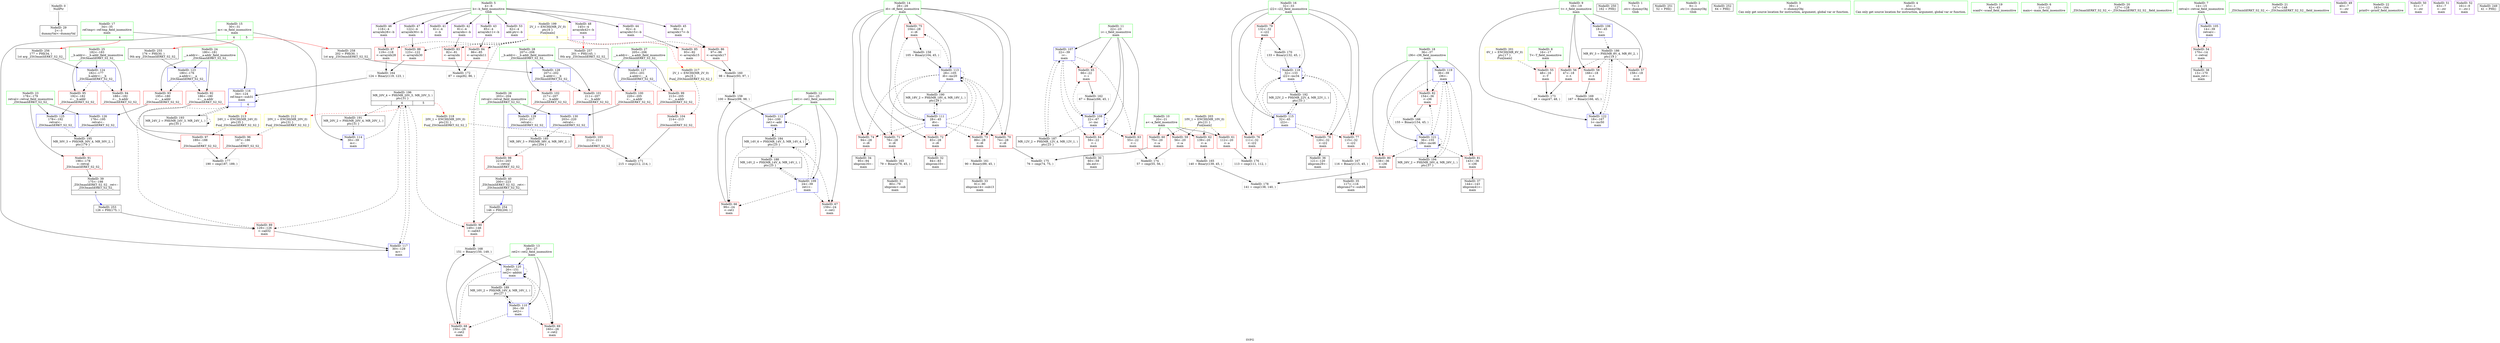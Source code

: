 digraph "SVFG" {
	label="SVFG";

	Node0x55d4efea3810 [shape=record,color=grey,label="{NodeID: 0\nNullPtr}"];
	Node0x55d4efea3810 -> Node0x55d4efec2240[style=solid];
	Node0x55d4efec32b0 [shape=record,color=red,label="{NodeID: 97\n189\<--188\n\<--\n_ZSt3maxIiERKT_S2_S2_\n}"];
	Node0x55d4efec32b0 -> Node0x55d4efeccb70[style=solid];
	Node0x55d4efec1550 [shape=record,color=green,label="{NodeID: 14\n28\<--29\ni6\<--i6_field_insensitive\nmain\n}"];
	Node0x55d4efec1550 -> Node0x55d4efec53e0[style=solid];
	Node0x55d4efec1550 -> Node0x55d4efec54b0[style=solid];
	Node0x55d4efec1550 -> Node0x55d4efec5580[style=solid];
	Node0x55d4efec1550 -> Node0x55d4efec5650[style=solid];
	Node0x55d4efec1550 -> Node0x55d4efec5720[style=solid];
	Node0x55d4efec1550 -> Node0x55d4efec57f0[style=solid];
	Node0x55d4efec1550 -> Node0x55d4efec3e10[style=solid];
	Node0x55d4efec1550 -> Node0x55d4efec3fb0[style=solid];
	Node0x55d4efec7710 [shape=record,color=black,label="{NodeID: 194\nMR_26V_2 = PHI(MR_26V_4, MR_26V_1, )\npts\{37 \}\n}"];
	Node0x55d4efec7710 -> Node0x55d4efec8bd0[style=dashed];
	Node0x55d4efec3e10 [shape=record,color=blue,label="{NodeID: 111\n28\<--45\ni6\<--\nmain\n}"];
	Node0x55d4efec3e10 -> Node0x55d4efec53e0[style=dashed];
	Node0x55d4efec3e10 -> Node0x55d4efec54b0[style=dashed];
	Node0x55d4efec3e10 -> Node0x55d4efec5580[style=dashed];
	Node0x55d4efec3e10 -> Node0x55d4efec5650[style=dashed];
	Node0x55d4efec3e10 -> Node0x55d4efec5720[style=dashed];
	Node0x55d4efec3e10 -> Node0x55d4efec57f0[style=dashed];
	Node0x55d4efec3e10 -> Node0x55d4efec3fb0[style=dashed];
	Node0x55d4efec3e10 -> Node0x55d4efed6c70[style=dashed];
	Node0x55d4efec2170 [shape=record,color=green,label="{NodeID: 28\n207\<--208\n__b.addr\<--__b.addr_field_insensitive\n_ZSt3minIiERKT_S2_S2_\n}"];
	Node0x55d4efec2170 -> Node0x55d4efec35f0[style=solid];
	Node0x55d4efec2170 -> Node0x55d4efec36c0[style=solid];
	Node0x55d4efec2170 -> Node0x55d4efec9320[style=solid];
	Node0x55d4efec90b0 [shape=record,color=blue,label="{NodeID: 125\n178\<--192\nretval\<--\n_ZSt3maxIiERKT_S2_S2_\n}"];
	Node0x55d4efec90b0 -> Node0x55d4efec7800[style=dashed];
	Node0x55d4efec2d00 [shape=record,color=purple,label="{NodeID: 42\n81\<--4\narrayidx\<--b\nmain\n}"];
	Node0x55d4efec2d00 -> Node0x55d4efec5e70[style=solid];
	Node0x55d4efec4880 [shape=record,color=red,label="{NodeID: 56\n47\<--18\n\<--t\nmain\n}"];
	Node0x55d4efec4880 -> Node0x55d4efecc570[style=solid];
	Node0x55d4efec53e0 [shape=record,color=red,label="{NodeID: 70\n74\<--28\n\<--i6\nmain\n}"];
	Node0x55d4efec53e0 -> Node0x55d4efecc870[style=solid];
	Node0x55d4efeeaa80 [shape=record,color=black,label="{NodeID: 250\n162 = PHI()\n}"];
	Node0x55d4efecbc70 [shape=record,color=grey,label="{NodeID: 167\n116 = Binary(115, 45, )\n}"];
	Node0x55d4efecbc70 -> Node0x55d4efec2750[style=solid];
	Node0x55d4efec5f40 [shape=record,color=red,label="{NodeID: 84\n86\<--85\n\<--arrayidx11\nmain\n}"];
	Node0x55d4efec5f40 -> Node0x55d4efecc3f0[style=solid];
	Node0x55d4efeb2370 [shape=record,color=green,label="{NodeID: 1\n7\<--1\n.str\<--dummyObj\nGlob }"];
	Node0x55d4efec3380 [shape=record,color=red,label="{NodeID: 98\n223\<--203\n\<--retval\n_ZSt3minIiERKT_S2_S2_\n}"];
	Node0x55d4efec3380 -> Node0x55d4efec2b60[style=solid];
	Node0x55d4efec1620 [shape=record,color=green,label="{NodeID: 15\n30\<--31\nm\<--m_field_insensitive\nmain\n|{|<s2>4|<s3>5}}"];
	Node0x55d4efec1620 -> Node0x55d4efec4080[style=solid];
	Node0x55d4efec1620 -> Node0x55d4efec8a30[style=solid];
	Node0x55d4efec1620:s2 -> Node0x55d4efeeb070[style=solid,color=red];
	Node0x55d4efec1620:s3 -> Node0x55d4efeeb430[style=solid,color=red];
	Node0x55d4efec7800 [shape=record,color=black,label="{NodeID: 195\nMR_30V_3 = PHI(MR_30V_4, MR_30V_2, )\npts\{179 \}\n}"];
	Node0x55d4efec7800 -> Node0x55d4efec64f0[style=dashed];
	Node0x55d4efec3ee0 [shape=record,color=blue,label="{NodeID: 112\n24\<--100\nret1\<--add\nmain\n}"];
	Node0x55d4efec3ee0 -> Node0x55d4efed4e70[style=dashed];
	Node0x55d4efec2240 [shape=record,color=black,label="{NodeID: 29\n2\<--3\ndummyVal\<--dummyVal\n}"];
	Node0x55d4efec9180 [shape=record,color=blue,label="{NodeID: 126\n178\<--195\nretval\<--\n_ZSt3maxIiERKT_S2_S2_\n}"];
	Node0x55d4efec9180 -> Node0x55d4efec7800[style=dashed];
	Node0x55d4efec2dd0 [shape=record,color=purple,label="{NodeID: 43\n85\<--4\narrayidx11\<--b\nmain\n}"];
	Node0x55d4efec2dd0 -> Node0x55d4efec5f40[style=solid];
	Node0x55d4efec4950 [shape=record,color=red,label="{NodeID: 57\n158\<--18\n\<--t\nmain\n}"];
	Node0x55d4efec54b0 [shape=record,color=red,label="{NodeID: 71\n78\<--28\n\<--i6\nmain\n}"];
	Node0x55d4efec54b0 -> Node0x55d4efecb670[style=solid];
	Node0x55d4efeeab80 [shape=record,color=black,label="{NodeID: 251\n52 = PHI()\n}"];
	Node0x55d4efecbdf0 [shape=record,color=grey,label="{NodeID: 168\n151 = Binary(150, 149, )\n}"];
	Node0x55d4efecbdf0 -> Node0x55d4efec8ca0[style=solid];
	Node0x55d4efec6010 [shape=record,color=red,label="{NodeID: 85\n93\<--92\n\<--arrayidx15\nmain\n}"];
	Node0x55d4efec6010 -> Node0x55d4efecb1f0[style=solid];
	Node0x55d4efeb2400 [shape=record,color=green,label="{NodeID: 2\n9\<--1\n.str.1\<--dummyObj\nGlob }"];
	Node0x55d4efec3450 [shape=record,color=red,label="{NodeID: 99\n213\<--205\n\<--__a.addr\n_ZSt3minIiERKT_S2_S2_\n}"];
	Node0x55d4efec3450 -> Node0x55d4efec3860[style=solid];
	Node0x55d4efec16f0 [shape=record,color=green,label="{NodeID: 16\n32\<--33\ni22\<--i22_field_insensitive\nmain\n}"];
	Node0x55d4efec16f0 -> Node0x55d4efec58c0[style=solid];
	Node0x55d4efec16f0 -> Node0x55d4efec5990[style=solid];
	Node0x55d4efec16f0 -> Node0x55d4efec5a60[style=solid];
	Node0x55d4efec16f0 -> Node0x55d4efec5b30[style=solid];
	Node0x55d4efec16f0 -> Node0x55d4efec4150[style=solid];
	Node0x55d4efec16f0 -> Node0x55d4efec8b00[style=solid];
	Node0x55d4efed9a90 [shape=record,color=black,label="{NodeID: 196\nMR_20V_4 = PHI(MR_20V_5, MR_20V_3, )\npts\{31 \}\n|{|<s4>4|<s5>5}}"];
	Node0x55d4efed9a90 -> Node0x55d4efec6350[style=dashed];
	Node0x55d4efed9a90 -> Node0x55d4efec6420[style=dashed];
	Node0x55d4efed9a90 -> Node0x55d4efec8a30[style=dashed];
	Node0x55d4efed9a90 -> Node0x55d4efed7170[style=dashed];
	Node0x55d4efed9a90:s4 -> Node0x55d4efedc740[style=dashed,color=red];
	Node0x55d4efed9a90:s5 -> Node0x55d4efedcce0[style=dashed,color=red];
	Node0x55d4efec3fb0 [shape=record,color=blue,label="{NodeID: 113\n28\<--105\ni6\<--inc20\nmain\n}"];
	Node0x55d4efec3fb0 -> Node0x55d4efec53e0[style=dashed];
	Node0x55d4efec3fb0 -> Node0x55d4efec54b0[style=dashed];
	Node0x55d4efec3fb0 -> Node0x55d4efec5580[style=dashed];
	Node0x55d4efec3fb0 -> Node0x55d4efec5650[style=dashed];
	Node0x55d4efec3fb0 -> Node0x55d4efec5720[style=dashed];
	Node0x55d4efec3fb0 -> Node0x55d4efec57f0[style=dashed];
	Node0x55d4efec3fb0 -> Node0x55d4efec3fb0[style=dashed];
	Node0x55d4efec3fb0 -> Node0x55d4efed6c70[style=dashed];
	Node0x55d4efec2340 [shape=record,color=black,label="{NodeID: 30\n60\<--59\nidx.ext\<--\nmain\n}"];
	Node0x55d4efec9250 [shape=record,color=blue,label="{NodeID: 127\n205\<--201\n__a.addr\<--__a\n_ZSt3minIiERKT_S2_S2_\n}"];
	Node0x55d4efec9250 -> Node0x55d4efec3450[style=dashed];
	Node0x55d4efec9250 -> Node0x55d4efec3520[style=dashed];
	Node0x55d4efec2ea0 [shape=record,color=purple,label="{NodeID: 44\n92\<--4\narrayidx15\<--b\nmain\n}"];
	Node0x55d4efec2ea0 -> Node0x55d4efec6010[style=solid];
	Node0x55d4efec4a20 [shape=record,color=red,label="{NodeID: 58\n166\<--18\n\<--t\nmain\n}"];
	Node0x55d4efec4a20 -> Node0x55d4efecbf70[style=solid];
	Node0x55d4efec5580 [shape=record,color=red,label="{NodeID: 72\n83\<--28\n\<--i6\nmain\n}"];
	Node0x55d4efec5580 -> Node0x55d4efec24e0[style=solid];
	Node0x55d4efeeac80 [shape=record,color=black,label="{NodeID: 252\n64 = PHI()\n}"];
	Node0x55d4efecbf70 [shape=record,color=grey,label="{NodeID: 169\n167 = Binary(166, 45, )\n}"];
	Node0x55d4efecbf70 -> Node0x55d4efec8e40[style=solid];
	Node0x55d4efec60e0 [shape=record,color=red,label="{NodeID: 86\n97\<--96\n\<--arrayidx17\nmain\n}"];
	Node0x55d4efec60e0 -> Node0x55d4efecb1f0[style=solid];
	Node0x55d4efec0ea0 [shape=record,color=green,label="{NodeID: 3\n39\<--1\n\<--dummyObj\nCan only get source location for instruction, argument, global var or function.}"];
	Node0x55d4efec3520 [shape=record,color=red,label="{NodeID: 100\n220\<--205\n\<--__a.addr\n_ZSt3minIiERKT_S2_S2_\n}"];
	Node0x55d4efec3520 -> Node0x55d4efec94c0[style=solid];
	Node0x55d4efec17c0 [shape=record,color=green,label="{NodeID: 17\n34\<--35\nref.tmp\<--ref.tmp_field_insensitive\nmain\n|{|<s1>4}}"];
	Node0x55d4efec17c0 -> Node0x55d4efec8960[style=solid];
	Node0x55d4efec17c0:s1 -> Node0x55d4efeeb1b0[style=solid,color=red];
	Node0x55d4efec4080 [shape=record,color=blue,label="{NodeID: 114\n30\<--39\nm\<--\nmain\n}"];
	Node0x55d4efec4080 -> Node0x55d4efed9a90[style=dashed];
	Node0x55d4efec2410 [shape=record,color=black,label="{NodeID: 31\n80\<--79\nidxprom\<--sub\nmain\n}"];
	Node0x55d4efec9320 [shape=record,color=blue,label="{NodeID: 128\n207\<--202\n__b.addr\<--__b\n_ZSt3minIiERKT_S2_S2_\n}"];
	Node0x55d4efec9320 -> Node0x55d4efec35f0[style=dashed];
	Node0x55d4efec9320 -> Node0x55d4efec36c0[style=dashed];
	Node0x55d4efec2f70 [shape=record,color=purple,label="{NodeID: 45\n96\<--4\narrayidx17\<--b\nmain\n}"];
	Node0x55d4efec2f70 -> Node0x55d4efec60e0[style=solid];
	Node0x55d4efec4af0 [shape=record,color=red,label="{NodeID: 59\n56\<--20\n\<--a\nmain\n}"];
	Node0x55d4efec4af0 -> Node0x55d4efecc6f0[style=solid];
	Node0x55d4efec5650 [shape=record,color=red,label="{NodeID: 73\n89\<--28\n\<--i6\nmain\n}"];
	Node0x55d4efec5650 -> Node0x55d4efecb370[style=solid];
	Node0x55d4efeead80 [shape=record,color=black,label="{NodeID: 253\n126 = PHI(175, )\n}"];
	Node0x55d4efeead80 -> Node0x55d4efec6350[style=solid];
	Node0x55d4efecc0f0 [shape=record,color=grey,label="{NodeID: 170\n133 = Binary(132, 45, )\n}"];
	Node0x55d4efecc0f0 -> Node0x55d4efec8b00[style=solid];
	Node0x55d4efec61b0 [shape=record,color=red,label="{NodeID: 87\n119\<--118\n\<--arrayidx28\nmain\n}"];
	Node0x55d4efec61b0 -> Node0x55d4efecb7f0[style=solid];
	Node0x55d4efec0f30 [shape=record,color=green,label="{NodeID: 4\n45\<--1\n\<--dummyObj\nCan only get source location for instruction, argument, global var or function.}"];
	Node0x55d4efed4e70 [shape=record,color=black,label="{NodeID: 184\nMR_14V_6 = PHI(MR_14V_5, MR_14V_4, )\npts\{25 \}\n}"];
	Node0x55d4efed4e70 -> Node0x55d4efec50a0[style=dashed];
	Node0x55d4efed4e70 -> Node0x55d4efec5170[style=dashed];
	Node0x55d4efed4e70 -> Node0x55d4efec3ee0[style=dashed];
	Node0x55d4efed4e70 -> Node0x55d4efed4e70[style=dashed];
	Node0x55d4efed4e70 -> Node0x55d4efed6270[style=dashed];
	Node0x55d4efec35f0 [shape=record,color=red,label="{NodeID: 101\n211\<--207\n\<--__b.addr\n_ZSt3minIiERKT_S2_S2_\n}"];
	Node0x55d4efec35f0 -> Node0x55d4efec3790[style=solid];
	Node0x55d4efec1890 [shape=record,color=green,label="{NodeID: 18\n36\<--37\ni36\<--i36_field_insensitive\nmain\n}"];
	Node0x55d4efec1890 -> Node0x55d4efec5c00[style=solid];
	Node0x55d4efec1890 -> Node0x55d4efec5cd0[style=solid];
	Node0x55d4efec1890 -> Node0x55d4efec5da0[style=solid];
	Node0x55d4efec1890 -> Node0x55d4efec8bd0[style=solid];
	Node0x55d4efec1890 -> Node0x55d4efec8d70[style=solid];
	Node0x55d4efec4150 [shape=record,color=blue,label="{NodeID: 115\n32\<--45\ni22\<--\nmain\n}"];
	Node0x55d4efec4150 -> Node0x55d4efec58c0[style=dashed];
	Node0x55d4efec4150 -> Node0x55d4efec5990[style=dashed];
	Node0x55d4efec4150 -> Node0x55d4efec5a60[style=dashed];
	Node0x55d4efec4150 -> Node0x55d4efec5b30[style=dashed];
	Node0x55d4efec4150 -> Node0x55d4efec8b00[style=dashed];
	Node0x55d4efec4150 -> Node0x55d4efec6d10[style=dashed];
	Node0x55d4efec24e0 [shape=record,color=black,label="{NodeID: 32\n84\<--83\nidxprom10\<--\nmain\n}"];
	Node0x55d4efedc740 [shape=record,color=yellow,style=double,label="{NodeID: 212\n20V_1 = ENCHI(MR_20V_0)\npts\{31 \}\nFun[_ZSt3maxIiERKT_S2_S2_]}"];
	Node0x55d4efedc740 -> Node0x55d4efec31e0[style=dashed];
	Node0x55d4efec93f0 [shape=record,color=blue,label="{NodeID: 129\n203\<--217\nretval\<--\n_ZSt3minIiERKT_S2_S2_\n}"];
	Node0x55d4efec93f0 -> Node0x55d4efed5370[style=dashed];
	Node0x55d4efec3040 [shape=record,color=purple,label="{NodeID: 46\n118\<--4\narrayidx28\<--b\nmain\n}"];
	Node0x55d4efec3040 -> Node0x55d4efec61b0[style=solid];
	Node0x55d4efec4bc0 [shape=record,color=red,label="{NodeID: 60\n75\<--20\n\<--a\nmain\n}"];
	Node0x55d4efec4bc0 -> Node0x55d4efecc870[style=solid];
	Node0x55d4efec5720 [shape=record,color=red,label="{NodeID: 74\n94\<--28\n\<--i6\nmain\n}"];
	Node0x55d4efec5720 -> Node0x55d4efec2680[style=solid];
	Node0x55d4efeeaf70 [shape=record,color=black,label="{NodeID: 254\n146 = PHI(200, )\n}"];
	Node0x55d4efeeaf70 -> Node0x55d4efec6420[style=solid];
	Node0x55d4efecc270 [shape=record,color=grey,label="{NodeID: 171\n215 = cmp(212, 214, )\n}"];
	Node0x55d4efec6280 [shape=record,color=red,label="{NodeID: 88\n123\<--122\n\<--arrayidx30\nmain\n}"];
	Node0x55d4efec6280 -> Node0x55d4efecb7f0[style=solid];
	Node0x55d4efec0fc0 [shape=record,color=green,label="{NodeID: 5\n4\<--6\nb\<--b_field_insensitive\nGlob }"];
	Node0x55d4efec0fc0 -> Node0x55d4efec2c30[style=solid];
	Node0x55d4efec0fc0 -> Node0x55d4efec2d00[style=solid];
	Node0x55d4efec0fc0 -> Node0x55d4efec2dd0[style=solid];
	Node0x55d4efec0fc0 -> Node0x55d4efec2ea0[style=solid];
	Node0x55d4efec0fc0 -> Node0x55d4efec2f70[style=solid];
	Node0x55d4efec0fc0 -> Node0x55d4efec3040[style=solid];
	Node0x55d4efec0fc0 -> Node0x55d4efec3110[style=solid];
	Node0x55d4efec0fc0 -> Node0x55d4efec4200[style=solid];
	Node0x55d4efec0fc0 -> Node0x55d4efec4610[style=solid];
	Node0x55d4efed5370 [shape=record,color=black,label="{NodeID: 185\nMR_38V_3 = PHI(MR_38V_4, MR_38V_2, )\npts\{204 \}\n}"];
	Node0x55d4efed5370 -> Node0x55d4efec3380[style=dashed];
	Node0x55d4efec36c0 [shape=record,color=red,label="{NodeID: 102\n217\<--207\n\<--__b.addr\n_ZSt3minIiERKT_S2_S2_\n}"];
	Node0x55d4efec36c0 -> Node0x55d4efec93f0[style=solid];
	Node0x55d4efec1960 [shape=record,color=green,label="{NodeID: 19\n42\<--43\nscanf\<--scanf_field_insensitive\n}"];
	Node0x55d4efeda990 [shape=record,color=yellow,style=double,label="{NodeID: 199\n2V_1 = ENCHI(MR_2V_0)\npts\{6 \}\nFun[main]|{|<s7>5}}"];
	Node0x55d4efeda990 -> Node0x55d4efec5e70[style=dashed];
	Node0x55d4efeda990 -> Node0x55d4efec5f40[style=dashed];
	Node0x55d4efeda990 -> Node0x55d4efec6010[style=dashed];
	Node0x55d4efeda990 -> Node0x55d4efec60e0[style=dashed];
	Node0x55d4efeda990 -> Node0x55d4efec61b0[style=dashed];
	Node0x55d4efeda990 -> Node0x55d4efec6280[style=dashed];
	Node0x55d4efeda990 -> Node0x55d4efec6420[style=dashed];
	Node0x55d4efeda990:s7 -> Node0x55d4efedcbd0[style=dashed,color=red];
	Node0x55d4efec8960 [shape=record,color=blue,label="{NodeID: 116\n34\<--124\nref.tmp\<--sub31\nmain\n|{|<s3>4}}"];
	Node0x55d4efec8960 -> Node0x55d4efec6350[style=dashed];
	Node0x55d4efec8960 -> Node0x55d4efec8960[style=dashed];
	Node0x55d4efec8960 -> Node0x55d4efec7210[style=dashed];
	Node0x55d4efec8960:s3 -> Node0x55d4efedc850[style=dashed,color=red];
	Node0x55d4efec25b0 [shape=record,color=black,label="{NodeID: 33\n91\<--90\nidxprom14\<--sub13\nmain\n}"];
	Node0x55d4efedc850 [shape=record,color=yellow,style=double,label="{NodeID: 213\n24V_1 = ENCHI(MR_24V_0)\npts\{35 \}\nFun[_ZSt3maxIiERKT_S2_S2_]}"];
	Node0x55d4efedc850 -> Node0x55d4efec32b0[style=dashed];
	Node0x55d4efec94c0 [shape=record,color=blue,label="{NodeID: 130\n203\<--220\nretval\<--\n_ZSt3minIiERKT_S2_S2_\n}"];
	Node0x55d4efec94c0 -> Node0x55d4efed5370[style=dashed];
	Node0x55d4efec3110 [shape=record,color=purple,label="{NodeID: 47\n122\<--4\narrayidx30\<--b\nmain\n}"];
	Node0x55d4efec3110 -> Node0x55d4efec6280[style=solid];
	Node0x55d4efec4c90 [shape=record,color=red,label="{NodeID: 61\n112\<--20\n\<--a\nmain\n}"];
	Node0x55d4efec4c90 -> Node0x55d4efecc9f0[style=solid];
	Node0x55d4efecaef0 [shape=record,color=grey,label="{NodeID: 158\n105 = Binary(104, 45, )\n}"];
	Node0x55d4efecaef0 -> Node0x55d4efec3fb0[style=solid];
	Node0x55d4efec57f0 [shape=record,color=red,label="{NodeID: 75\n104\<--28\n\<--i6\nmain\n}"];
	Node0x55d4efec57f0 -> Node0x55d4efecaef0[style=solid];
	Node0x55d4efeeb070 [shape=record,color=black,label="{NodeID: 255\n176 = PHI(30, )\n0th arg _ZSt3maxIiERKT_S2_S2_ }"];
	Node0x55d4efeeb070 -> Node0x55d4efec8f10[style=solid];
	Node0x55d4efecc3f0 [shape=record,color=grey,label="{NodeID: 172\n87 = cmp(82, 86, )\n}"];
	Node0x55d4efec6350 [shape=record,color=red,label="{NodeID: 89\n129\<--126\n\<--call32\nmain\n}"];
	Node0x55d4efec6350 -> Node0x55d4efec8a30[style=solid];
	Node0x55d4efec1050 [shape=record,color=green,label="{NodeID: 6\n11\<--12\nmain\<--main_field_insensitive\n}"];
	Node0x55d4efed5870 [shape=record,color=black,label="{NodeID: 186\nMR_8V_3 = PHI(MR_8V_4, MR_8V_2, )\npts\{19 \}\n}"];
	Node0x55d4efed5870 -> Node0x55d4efec4880[style=dashed];
	Node0x55d4efed5870 -> Node0x55d4efec4950[style=dashed];
	Node0x55d4efed5870 -> Node0x55d4efec4a20[style=dashed];
	Node0x55d4efed5870 -> Node0x55d4efec8e40[style=dashed];
	Node0x55d4efec3790 [shape=record,color=red,label="{NodeID: 103\n212\<--211\n\<--\n_ZSt3minIiERKT_S2_S2_\n}"];
	Node0x55d4efec3790 -> Node0x55d4efecc270[style=solid];
	Node0x55d4efec1a60 [shape=record,color=green,label="{NodeID: 20\n127\<--128\n_ZSt3maxIiERKT_S2_S2_\<--_ZSt3maxIiERKT_S2_S2__field_insensitive\n}"];
	Node0x55d4efec8a30 [shape=record,color=blue,label="{NodeID: 117\n30\<--129\nm\<--\nmain\n}"];
	Node0x55d4efec8a30 -> Node0x55d4efed9a90[style=dashed];
	Node0x55d4efec2680 [shape=record,color=black,label="{NodeID: 34\n95\<--94\nidxprom16\<--\nmain\n}"];
	Node0x55d4efec4200 [shape=record,color=purple,label="{NodeID: 48\n145\<--4\narrayidx42\<--b\nmain\n|{<s0>5}}"];
	Node0x55d4efec4200:s0 -> Node0x55d4efeeb2f0[style=solid,color=red];
	Node0x55d4efec4d60 [shape=record,color=red,label="{NodeID: 62\n139\<--20\n\<--a\nmain\n}"];
	Node0x55d4efec4d60 -> Node0x55d4efecb970[style=solid];
	Node0x55d4efecb070 [shape=record,color=grey,label="{NodeID: 159\n100 = Binary(99, 98, )\n}"];
	Node0x55d4efecb070 -> Node0x55d4efec3ee0[style=solid];
	Node0x55d4efec58c0 [shape=record,color=red,label="{NodeID: 76\n111\<--32\n\<--i22\nmain\n}"];
	Node0x55d4efec58c0 -> Node0x55d4efecc9f0[style=solid];
	Node0x55d4efeeb1b0 [shape=record,color=black,label="{NodeID: 256\n177 = PHI(34, )\n1st arg _ZSt3maxIiERKT_S2_S2_ }"];
	Node0x55d4efeeb1b0 -> Node0x55d4efec8fe0[style=solid];
	Node0x55d4efecc570 [shape=record,color=grey,label="{NodeID: 173\n49 = cmp(47, 48, )\n}"];
	Node0x55d4efec6420 [shape=record,color=red,label="{NodeID: 90\n149\<--146\n\<--call43\nmain\n}"];
	Node0x55d4efec6420 -> Node0x55d4efecbdf0[style=solid];
	Node0x55d4efec10e0 [shape=record,color=green,label="{NodeID: 7\n14\<--15\nretval\<--retval_field_insensitive\nmain\n}"];
	Node0x55d4efec10e0 -> Node0x55d4efec46e0[style=solid];
	Node0x55d4efec10e0 -> Node0x55d4efec3930[style=solid];
	Node0x55d4efed5d70 [shape=record,color=black,label="{NodeID: 187\nMR_12V_2 = PHI(MR_12V_4, MR_12V_1, )\npts\{23 \}\n}"];
	Node0x55d4efed5d70 -> Node0x55d4efec3ad0[style=dashed];
	Node0x55d4efec3860 [shape=record,color=red,label="{NodeID: 104\n214\<--213\n\<--\n_ZSt3minIiERKT_S2_S2_\n}"];
	Node0x55d4efec3860 -> Node0x55d4efecc270[style=solid];
	Node0x55d4efec1b60 [shape=record,color=green,label="{NodeID: 21\n147\<--148\n_ZSt3minIiERKT_S2_S2_\<--_ZSt3minIiERKT_S2_S2__field_insensitive\n}"];
	Node0x55d4efedbda0 [shape=record,color=yellow,style=double,label="{NodeID: 201\n6V_1 = ENCHI(MR_6V_0)\npts\{17 \}\nFun[main]}"];
	Node0x55d4efedbda0 -> Node0x55d4efec47b0[style=dashed];
	Node0x55d4efec8b00 [shape=record,color=blue,label="{NodeID: 118\n32\<--133\ni22\<--inc34\nmain\n}"];
	Node0x55d4efec8b00 -> Node0x55d4efec58c0[style=dashed];
	Node0x55d4efec8b00 -> Node0x55d4efec5990[style=dashed];
	Node0x55d4efec8b00 -> Node0x55d4efec5a60[style=dashed];
	Node0x55d4efec8b00 -> Node0x55d4efec5b30[style=dashed];
	Node0x55d4efec8b00 -> Node0x55d4efec8b00[style=dashed];
	Node0x55d4efec8b00 -> Node0x55d4efec6d10[style=dashed];
	Node0x55d4efec2750 [shape=record,color=black,label="{NodeID: 35\n117\<--116\nidxprom27\<--sub26\nmain\n}"];
	Node0x55d4efec42d0 [shape=record,color=purple,label="{NodeID: 49\n40\<--7\n\<--.str\nmain\n}"];
	Node0x55d4efec4e30 [shape=record,color=red,label="{NodeID: 63\n55\<--22\n\<--i\nmain\n}"];
	Node0x55d4efec4e30 -> Node0x55d4efecc6f0[style=solid];
	Node0x55d4efecb1f0 [shape=record,color=grey,label="{NodeID: 160\n98 = Binary(93, 97, )\n}"];
	Node0x55d4efecb1f0 -> Node0x55d4efecb070[style=solid];
	Node0x55d4efec5990 [shape=record,color=red,label="{NodeID: 77\n115\<--32\n\<--i22\nmain\n}"];
	Node0x55d4efec5990 -> Node0x55d4efecbc70[style=solid];
	Node0x55d4efeeb2f0 [shape=record,color=black,label="{NodeID: 257\n201 = PHI(145, )\n0th arg _ZSt3minIiERKT_S2_S2_ }"];
	Node0x55d4efeeb2f0 -> Node0x55d4efec9250[style=solid];
	Node0x55d4efecc6f0 [shape=record,color=grey,label="{NodeID: 174\n57 = cmp(55, 56, )\n}"];
	Node0x55d4efec64f0 [shape=record,color=red,label="{NodeID: 91\n198\<--178\n\<--retval\n_ZSt3maxIiERKT_S2_S2_\n}"];
	Node0x55d4efec64f0 -> Node0x55d4efec2a90[style=solid];
	Node0x55d4efec1170 [shape=record,color=green,label="{NodeID: 8\n16\<--17\nT\<--T_field_insensitive\nmain\n}"];
	Node0x55d4efec1170 -> Node0x55d4efec47b0[style=solid];
	Node0x55d4efed6270 [shape=record,color=black,label="{NodeID: 188\nMR_14V_2 = PHI(MR_14V_4, MR_14V_1, )\npts\{25 \}\n}"];
	Node0x55d4efed6270 -> Node0x55d4efec3c70[style=dashed];
	Node0x55d4efec3930 [shape=record,color=blue,label="{NodeID: 105\n14\<--39\nretval\<--\nmain\n}"];
	Node0x55d4efec3930 -> Node0x55d4efec46e0[style=dashed];
	Node0x55d4efec1c60 [shape=record,color=green,label="{NodeID: 22\n163\<--164\nprintf\<--printf_field_insensitive\n}"];
	Node0x55d4efec8bd0 [shape=record,color=blue,label="{NodeID: 119\n36\<--39\ni36\<--\nmain\n}"];
	Node0x55d4efec8bd0 -> Node0x55d4efec5c00[style=dashed];
	Node0x55d4efec8bd0 -> Node0x55d4efec5cd0[style=dashed];
	Node0x55d4efec8bd0 -> Node0x55d4efec5da0[style=dashed];
	Node0x55d4efec8bd0 -> Node0x55d4efec8d70[style=dashed];
	Node0x55d4efec8bd0 -> Node0x55d4efec7710[style=dashed];
	Node0x55d4efec2820 [shape=record,color=black,label="{NodeID: 36\n121\<--120\nidxprom29\<--\nmain\n}"];
	Node0x55d4efec43a0 [shape=record,color=purple,label="{NodeID: 50\n51\<--7\n\<--.str\nmain\n}"];
	Node0x55d4efec4f00 [shape=record,color=red,label="{NodeID: 64\n59\<--22\n\<--i\nmain\n}"];
	Node0x55d4efec4f00 -> Node0x55d4efec2340[style=solid];
	Node0x55d4efecb370 [shape=record,color=grey,label="{NodeID: 161\n90 = Binary(89, 45, )\n}"];
	Node0x55d4efecb370 -> Node0x55d4efec25b0[style=solid];
	Node0x55d4efec5a60 [shape=record,color=red,label="{NodeID: 78\n120\<--32\n\<--i22\nmain\n}"];
	Node0x55d4efec5a60 -> Node0x55d4efec2820[style=solid];
	Node0x55d4efeeb430 [shape=record,color=black,label="{NodeID: 258\n202 = PHI(30, )\n1st arg _ZSt3minIiERKT_S2_S2_ }"];
	Node0x55d4efeeb430 -> Node0x55d4efec9320[style=solid];
	Node0x55d4efecc870 [shape=record,color=grey,label="{NodeID: 175\n76 = cmp(74, 75, )\n}"];
	Node0x55d4efec65c0 [shape=record,color=red,label="{NodeID: 92\n186\<--180\n\<--__a.addr\n_ZSt3maxIiERKT_S2_S2_\n}"];
	Node0x55d4efec65c0 -> Node0x55d4efec31e0[style=solid];
	Node0x55d4efec1200 [shape=record,color=green,label="{NodeID: 9\n18\<--19\nt\<--t_field_insensitive\nmain\n}"];
	Node0x55d4efec1200 -> Node0x55d4efec4880[style=solid];
	Node0x55d4efec1200 -> Node0x55d4efec4950[style=solid];
	Node0x55d4efec1200 -> Node0x55d4efec4a20[style=solid];
	Node0x55d4efec1200 -> Node0x55d4efec3a00[style=solid];
	Node0x55d4efec1200 -> Node0x55d4efec8e40[style=solid];
	Node0x55d4efed6770 [shape=record,color=black,label="{NodeID: 189\nMR_16V_2 = PHI(MR_16V_4, MR_16V_1, )\npts\{27 \}\n}"];
	Node0x55d4efed6770 -> Node0x55d4efec3d40[style=dashed];
	Node0x55d4efec3a00 [shape=record,color=blue,label="{NodeID: 106\n18\<--45\nt\<--\nmain\n}"];
	Node0x55d4efec3a00 -> Node0x55d4efed5870[style=dashed];
	Node0x55d4efec1d60 [shape=record,color=green,label="{NodeID: 23\n178\<--179\nretval\<--retval_field_insensitive\n_ZSt3maxIiERKT_S2_S2_\n}"];
	Node0x55d4efec1d60 -> Node0x55d4efec64f0[style=solid];
	Node0x55d4efec1d60 -> Node0x55d4efec90b0[style=solid];
	Node0x55d4efec1d60 -> Node0x55d4efec9180[style=solid];
	Node0x55d4efedbf60 [shape=record,color=yellow,style=double,label="{NodeID: 203\n10V_1 = ENCHI(MR_10V_0)\npts\{21 \}\nFun[main]}"];
	Node0x55d4efedbf60 -> Node0x55d4efec4af0[style=dashed];
	Node0x55d4efedbf60 -> Node0x55d4efec4bc0[style=dashed];
	Node0x55d4efedbf60 -> Node0x55d4efec4c90[style=dashed];
	Node0x55d4efedbf60 -> Node0x55d4efec4d60[style=dashed];
	Node0x55d4efec8ca0 [shape=record,color=blue,label="{NodeID: 120\n26\<--151\nret2\<--add44\nmain\n}"];
	Node0x55d4efec8ca0 -> Node0x55d4efec5240[style=dashed];
	Node0x55d4efec8ca0 -> Node0x55d4efec5310[style=dashed];
	Node0x55d4efec8ca0 -> Node0x55d4efec8ca0[style=dashed];
	Node0x55d4efec8ca0 -> Node0x55d4efed6770[style=dashed];
	Node0x55d4efec28f0 [shape=record,color=black,label="{NodeID: 37\n144\<--143\nidxprom41\<--\nmain\n}"];
	Node0x55d4efedcbd0 [shape=record,color=yellow,style=double,label="{NodeID: 217\n2V_1 = ENCHI(MR_2V_0)\npts\{6 \}\nFun[_ZSt3minIiERKT_S2_S2_]}"];
	Node0x55d4efedcbd0 -> Node0x55d4efec3860[style=dashed];
	Node0x55d4efec4470 [shape=record,color=purple,label="{NodeID: 51\n63\<--7\n\<--.str\nmain\n}"];
	Node0x55d4efec4fd0 [shape=record,color=red,label="{NodeID: 65\n66\<--22\n\<--i\nmain\n}"];
	Node0x55d4efec4fd0 -> Node0x55d4efecb4f0[style=solid];
	Node0x55d4efecb4f0 [shape=record,color=grey,label="{NodeID: 162\n67 = Binary(66, 45, )\n}"];
	Node0x55d4efecb4f0 -> Node0x55d4efec3ba0[style=solid];
	Node0x55d4efec5b30 [shape=record,color=red,label="{NodeID: 79\n132\<--32\n\<--i22\nmain\n}"];
	Node0x55d4efec5b30 -> Node0x55d4efecc0f0[style=solid];
	Node0x55d4efecc9f0 [shape=record,color=grey,label="{NodeID: 176\n113 = cmp(111, 112, )\n}"];
	Node0x55d4efec6690 [shape=record,color=red,label="{NodeID: 93\n195\<--180\n\<--__a.addr\n_ZSt3maxIiERKT_S2_S2_\n}"];
	Node0x55d4efec6690 -> Node0x55d4efec9180[style=solid];
	Node0x55d4efec1290 [shape=record,color=green,label="{NodeID: 10\n20\<--21\na\<--a_field_insensitive\nmain\n}"];
	Node0x55d4efec1290 -> Node0x55d4efec4af0[style=solid];
	Node0x55d4efec1290 -> Node0x55d4efec4bc0[style=solid];
	Node0x55d4efec1290 -> Node0x55d4efec4c90[style=solid];
	Node0x55d4efec1290 -> Node0x55d4efec4d60[style=solid];
	Node0x55d4efed6c70 [shape=record,color=black,label="{NodeID: 190\nMR_18V_2 = PHI(MR_18V_4, MR_18V_1, )\npts\{29 \}\n}"];
	Node0x55d4efed6c70 -> Node0x55d4efec3e10[style=dashed];
	Node0x55d4efec3ad0 [shape=record,color=blue,label="{NodeID: 107\n22\<--39\ni\<--\nmain\n}"];
	Node0x55d4efec3ad0 -> Node0x55d4efec4e30[style=dashed];
	Node0x55d4efec3ad0 -> Node0x55d4efec4f00[style=dashed];
	Node0x55d4efec3ad0 -> Node0x55d4efec4fd0[style=dashed];
	Node0x55d4efec3ad0 -> Node0x55d4efec3ba0[style=dashed];
	Node0x55d4efec3ad0 -> Node0x55d4efed5d70[style=dashed];
	Node0x55d4efec1e30 [shape=record,color=green,label="{NodeID: 24\n180\<--181\n__a.addr\<--__a.addr_field_insensitive\n_ZSt3maxIiERKT_S2_S2_\n}"];
	Node0x55d4efec1e30 -> Node0x55d4efec65c0[style=solid];
	Node0x55d4efec1e30 -> Node0x55d4efec6690[style=solid];
	Node0x55d4efec1e30 -> Node0x55d4efec8f10[style=solid];
	Node0x55d4efec8d70 [shape=record,color=blue,label="{NodeID: 121\n36\<--155\ni36\<--inc46\nmain\n}"];
	Node0x55d4efec8d70 -> Node0x55d4efec5c00[style=dashed];
	Node0x55d4efec8d70 -> Node0x55d4efec5cd0[style=dashed];
	Node0x55d4efec8d70 -> Node0x55d4efec5da0[style=dashed];
	Node0x55d4efec8d70 -> Node0x55d4efec8d70[style=dashed];
	Node0x55d4efec8d70 -> Node0x55d4efec7710[style=dashed];
	Node0x55d4efec29c0 [shape=record,color=black,label="{NodeID: 38\n13\<--170\nmain_ret\<--\nmain\n}"];
	Node0x55d4efedcce0 [shape=record,color=yellow,style=double,label="{NodeID: 218\n20V_1 = ENCHI(MR_20V_0)\npts\{31 \}\nFun[_ZSt3minIiERKT_S2_S2_]}"];
	Node0x55d4efedcce0 -> Node0x55d4efec3790[style=dashed];
	Node0x55d4efec4540 [shape=record,color=purple,label="{NodeID: 52\n161\<--9\n\<--.str.1\nmain\n}"];
	Node0x55d4efec50a0 [shape=record,color=red,label="{NodeID: 66\n99\<--24\n\<--ret1\nmain\n}"];
	Node0x55d4efec50a0 -> Node0x55d4efecb070[style=solid];
	Node0x55d4efecb670 [shape=record,color=grey,label="{NodeID: 163\n79 = Binary(78, 45, )\n}"];
	Node0x55d4efecb670 -> Node0x55d4efec2410[style=solid];
	Node0x55d4efec5c00 [shape=record,color=red,label="{NodeID: 80\n138\<--36\n\<--i36\nmain\n}"];
	Node0x55d4efec5c00 -> Node0x55d4efecccf0[style=solid];
	Node0x55d4efeccb70 [shape=record,color=grey,label="{NodeID: 177\n190 = cmp(187, 189, )\n}"];
	Node0x55d4efec6760 [shape=record,color=red,label="{NodeID: 94\n188\<--182\n\<--__b.addr\n_ZSt3maxIiERKT_S2_S2_\n}"];
	Node0x55d4efec6760 -> Node0x55d4efec32b0[style=solid];
	Node0x55d4efec1320 [shape=record,color=green,label="{NodeID: 11\n22\<--23\ni\<--i_field_insensitive\nmain\n}"];
	Node0x55d4efec1320 -> Node0x55d4efec4e30[style=solid];
	Node0x55d4efec1320 -> Node0x55d4efec4f00[style=solid];
	Node0x55d4efec1320 -> Node0x55d4efec4fd0[style=solid];
	Node0x55d4efec1320 -> Node0x55d4efec3ad0[style=solid];
	Node0x55d4efec1320 -> Node0x55d4efec3ba0[style=solid];
	Node0x55d4efed7170 [shape=record,color=black,label="{NodeID: 191\nMR_20V_2 = PHI(MR_20V_4, MR_20V_1, )\npts\{31 \}\n}"];
	Node0x55d4efed7170 -> Node0x55d4efec4080[style=dashed];
	Node0x55d4efec3ba0 [shape=record,color=blue,label="{NodeID: 108\n22\<--67\ni\<--inc\nmain\n}"];
	Node0x55d4efec3ba0 -> Node0x55d4efec4e30[style=dashed];
	Node0x55d4efec3ba0 -> Node0x55d4efec4f00[style=dashed];
	Node0x55d4efec3ba0 -> Node0x55d4efec4fd0[style=dashed];
	Node0x55d4efec3ba0 -> Node0x55d4efec3ba0[style=dashed];
	Node0x55d4efec3ba0 -> Node0x55d4efed5d70[style=dashed];
	Node0x55d4efec1f00 [shape=record,color=green,label="{NodeID: 25\n182\<--183\n__b.addr\<--__b.addr_field_insensitive\n_ZSt3maxIiERKT_S2_S2_\n}"];
	Node0x55d4efec1f00 -> Node0x55d4efec6760[style=solid];
	Node0x55d4efec1f00 -> Node0x55d4efec6830[style=solid];
	Node0x55d4efec1f00 -> Node0x55d4efec8fe0[style=solid];
	Node0x55d4efec8e40 [shape=record,color=blue,label="{NodeID: 122\n18\<--167\nt\<--inc50\nmain\n}"];
	Node0x55d4efec8e40 -> Node0x55d4efed5870[style=dashed];
	Node0x55d4efec2a90 [shape=record,color=black,label="{NodeID: 39\n175\<--198\n_ZSt3maxIiERKT_S2_S2__ret\<--\n_ZSt3maxIiERKT_S2_S2_\n|{<s0>4}}"];
	Node0x55d4efec2a90:s0 -> Node0x55d4efeead80[style=solid,color=blue];
	Node0x55d4efec4610 [shape=record,color=purple,label="{NodeID: 53\n62\<--4\nadd.ptr\<--b\nmain\n}"];
	Node0x55d4efec5170 [shape=record,color=red,label="{NodeID: 67\n159\<--24\n\<--ret1\nmain\n}"];
	Node0x55d4efecb7f0 [shape=record,color=grey,label="{NodeID: 164\n124 = Binary(119, 123, )\n}"];
	Node0x55d4efecb7f0 -> Node0x55d4efec8960[style=solid];
	Node0x55d4efec5cd0 [shape=record,color=red,label="{NodeID: 81\n143\<--36\n\<--i36\nmain\n}"];
	Node0x55d4efec5cd0 -> Node0x55d4efec28f0[style=solid];
	Node0x55d4efecccf0 [shape=record,color=grey,label="{NodeID: 178\n141 = cmp(138, 140, )\n}"];
	Node0x55d4efec6830 [shape=record,color=red,label="{NodeID: 95\n192\<--182\n\<--__b.addr\n_ZSt3maxIiERKT_S2_S2_\n}"];
	Node0x55d4efec6830 -> Node0x55d4efec90b0[style=solid];
	Node0x55d4efec13b0 [shape=record,color=green,label="{NodeID: 12\n24\<--25\nret1\<--ret1_field_insensitive\nmain\n}"];
	Node0x55d4efec13b0 -> Node0x55d4efec50a0[style=solid];
	Node0x55d4efec13b0 -> Node0x55d4efec5170[style=solid];
	Node0x55d4efec13b0 -> Node0x55d4efec3c70[style=solid];
	Node0x55d4efec13b0 -> Node0x55d4efec3ee0[style=solid];
	Node0x55d4efec6d10 [shape=record,color=black,label="{NodeID: 192\nMR_22V_2 = PHI(MR_22V_4, MR_22V_1, )\npts\{33 \}\n}"];
	Node0x55d4efec6d10 -> Node0x55d4efec4150[style=dashed];
	Node0x55d4efec3c70 [shape=record,color=blue,label="{NodeID: 109\n24\<--39\nret1\<--\nmain\n}"];
	Node0x55d4efec3c70 -> Node0x55d4efec50a0[style=dashed];
	Node0x55d4efec3c70 -> Node0x55d4efec5170[style=dashed];
	Node0x55d4efec3c70 -> Node0x55d4efec3ee0[style=dashed];
	Node0x55d4efec3c70 -> Node0x55d4efed4e70[style=dashed];
	Node0x55d4efec3c70 -> Node0x55d4efed6270[style=dashed];
	Node0x55d4efec1fd0 [shape=record,color=green,label="{NodeID: 26\n203\<--204\nretval\<--retval_field_insensitive\n_ZSt3minIiERKT_S2_S2_\n}"];
	Node0x55d4efec1fd0 -> Node0x55d4efec3380[style=solid];
	Node0x55d4efec1fd0 -> Node0x55d4efec93f0[style=solid];
	Node0x55d4efec1fd0 -> Node0x55d4efec94c0[style=solid];
	Node0x55d4efec8f10 [shape=record,color=blue,label="{NodeID: 123\n180\<--176\n__a.addr\<--__a\n_ZSt3maxIiERKT_S2_S2_\n}"];
	Node0x55d4efec8f10 -> Node0x55d4efec65c0[style=dashed];
	Node0x55d4efec8f10 -> Node0x55d4efec6690[style=dashed];
	Node0x55d4efec2b60 [shape=record,color=black,label="{NodeID: 40\n200\<--223\n_ZSt3minIiERKT_S2_S2__ret\<--\n_ZSt3minIiERKT_S2_S2_\n|{<s0>5}}"];
	Node0x55d4efec2b60:s0 -> Node0x55d4efeeaf70[style=solid,color=blue];
	Node0x55d4efec46e0 [shape=record,color=red,label="{NodeID: 54\n170\<--14\n\<--retval\nmain\n}"];
	Node0x55d4efec46e0 -> Node0x55d4efec29c0[style=solid];
	Node0x55d4efec5240 [shape=record,color=red,label="{NodeID: 68\n150\<--26\n\<--ret2\nmain\n}"];
	Node0x55d4efec5240 -> Node0x55d4efecbdf0[style=solid];
	Node0x55d4efecb970 [shape=record,color=grey,label="{NodeID: 165\n140 = Binary(139, 45, )\n}"];
	Node0x55d4efecb970 -> Node0x55d4efecccf0[style=solid];
	Node0x55d4efec5da0 [shape=record,color=red,label="{NodeID: 82\n154\<--36\n\<--i36\nmain\n}"];
	Node0x55d4efec5da0 -> Node0x55d4efecbaf0[style=solid];
	Node0x55d4efec31e0 [shape=record,color=red,label="{NodeID: 96\n187\<--186\n\<--\n_ZSt3maxIiERKT_S2_S2_\n}"];
	Node0x55d4efec31e0 -> Node0x55d4efeccb70[style=solid];
	Node0x55d4efec1480 [shape=record,color=green,label="{NodeID: 13\n26\<--27\nret2\<--ret2_field_insensitive\nmain\n}"];
	Node0x55d4efec1480 -> Node0x55d4efec5240[style=solid];
	Node0x55d4efec1480 -> Node0x55d4efec5310[style=solid];
	Node0x55d4efec1480 -> Node0x55d4efec3d40[style=solid];
	Node0x55d4efec1480 -> Node0x55d4efec8ca0[style=solid];
	Node0x55d4efec7210 [shape=record,color=black,label="{NodeID: 193\nMR_24V_2 = PHI(MR_24V_3, MR_24V_1, )\npts\{35 \}\n}"];
	Node0x55d4efec7210 -> Node0x55d4efec8960[style=dashed];
	Node0x55d4efec7210 -> Node0x55d4efec7210[style=dashed];
	Node0x55d4efec3d40 [shape=record,color=blue,label="{NodeID: 110\n26\<--39\nret2\<--\nmain\n}"];
	Node0x55d4efec3d40 -> Node0x55d4efec5240[style=dashed];
	Node0x55d4efec3d40 -> Node0x55d4efec5310[style=dashed];
	Node0x55d4efec3d40 -> Node0x55d4efec8ca0[style=dashed];
	Node0x55d4efec3d40 -> Node0x55d4efed6770[style=dashed];
	Node0x55d4efec20a0 [shape=record,color=green,label="{NodeID: 27\n205\<--206\n__a.addr\<--__a.addr_field_insensitive\n_ZSt3minIiERKT_S2_S2_\n}"];
	Node0x55d4efec20a0 -> Node0x55d4efec3450[style=solid];
	Node0x55d4efec20a0 -> Node0x55d4efec3520[style=solid];
	Node0x55d4efec20a0 -> Node0x55d4efec9250[style=solid];
	Node0x55d4efec8fe0 [shape=record,color=blue,label="{NodeID: 124\n182\<--177\n__b.addr\<--__b\n_ZSt3maxIiERKT_S2_S2_\n}"];
	Node0x55d4efec8fe0 -> Node0x55d4efec6760[style=dashed];
	Node0x55d4efec8fe0 -> Node0x55d4efec6830[style=dashed];
	Node0x55d4efec2c30 [shape=record,color=purple,label="{NodeID: 41\n61\<--4\n\<--b\nmain\n}"];
	Node0x55d4efec47b0 [shape=record,color=red,label="{NodeID: 55\n48\<--16\n\<--T\nmain\n}"];
	Node0x55d4efec47b0 -> Node0x55d4efecc570[style=solid];
	Node0x55d4efec5310 [shape=record,color=red,label="{NodeID: 69\n160\<--26\n\<--ret2\nmain\n}"];
	Node0x55d4efeea980 [shape=record,color=black,label="{NodeID: 249\n41 = PHI()\n}"];
	Node0x55d4efecbaf0 [shape=record,color=grey,label="{NodeID: 166\n155 = Binary(154, 45, )\n}"];
	Node0x55d4efecbaf0 -> Node0x55d4efec8d70[style=solid];
	Node0x55d4efec5e70 [shape=record,color=red,label="{NodeID: 83\n82\<--81\n\<--arrayidx\nmain\n}"];
	Node0x55d4efec5e70 -> Node0x55d4efecc3f0[style=solid];
}
